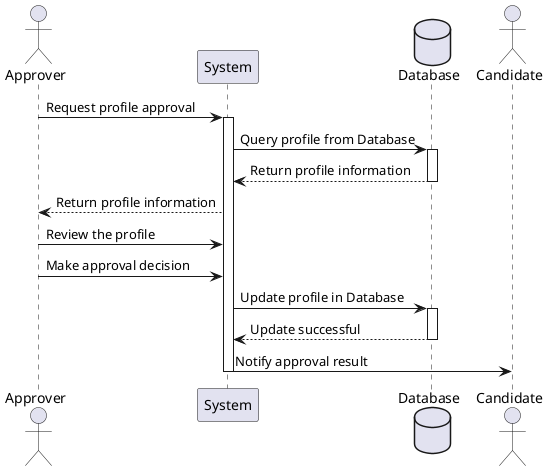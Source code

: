 @startuml
actor Approver  
participant System
database Database 
actor Candidate 


Approver -> System: Request profile approval
activate System
System -> Database: Query profile from Database
activate Database
Database --> System: Return profile information
deactivate Database
System --> Approver: Return profile information
Approver -> System: Review the profile
Approver -> System: Make approval decision
System -> Database: Update profile in Database
activate Database
Database --> System: Update successful
deactivate Database
System -> Candidate: Notify approval result
deactivate System
@enduml